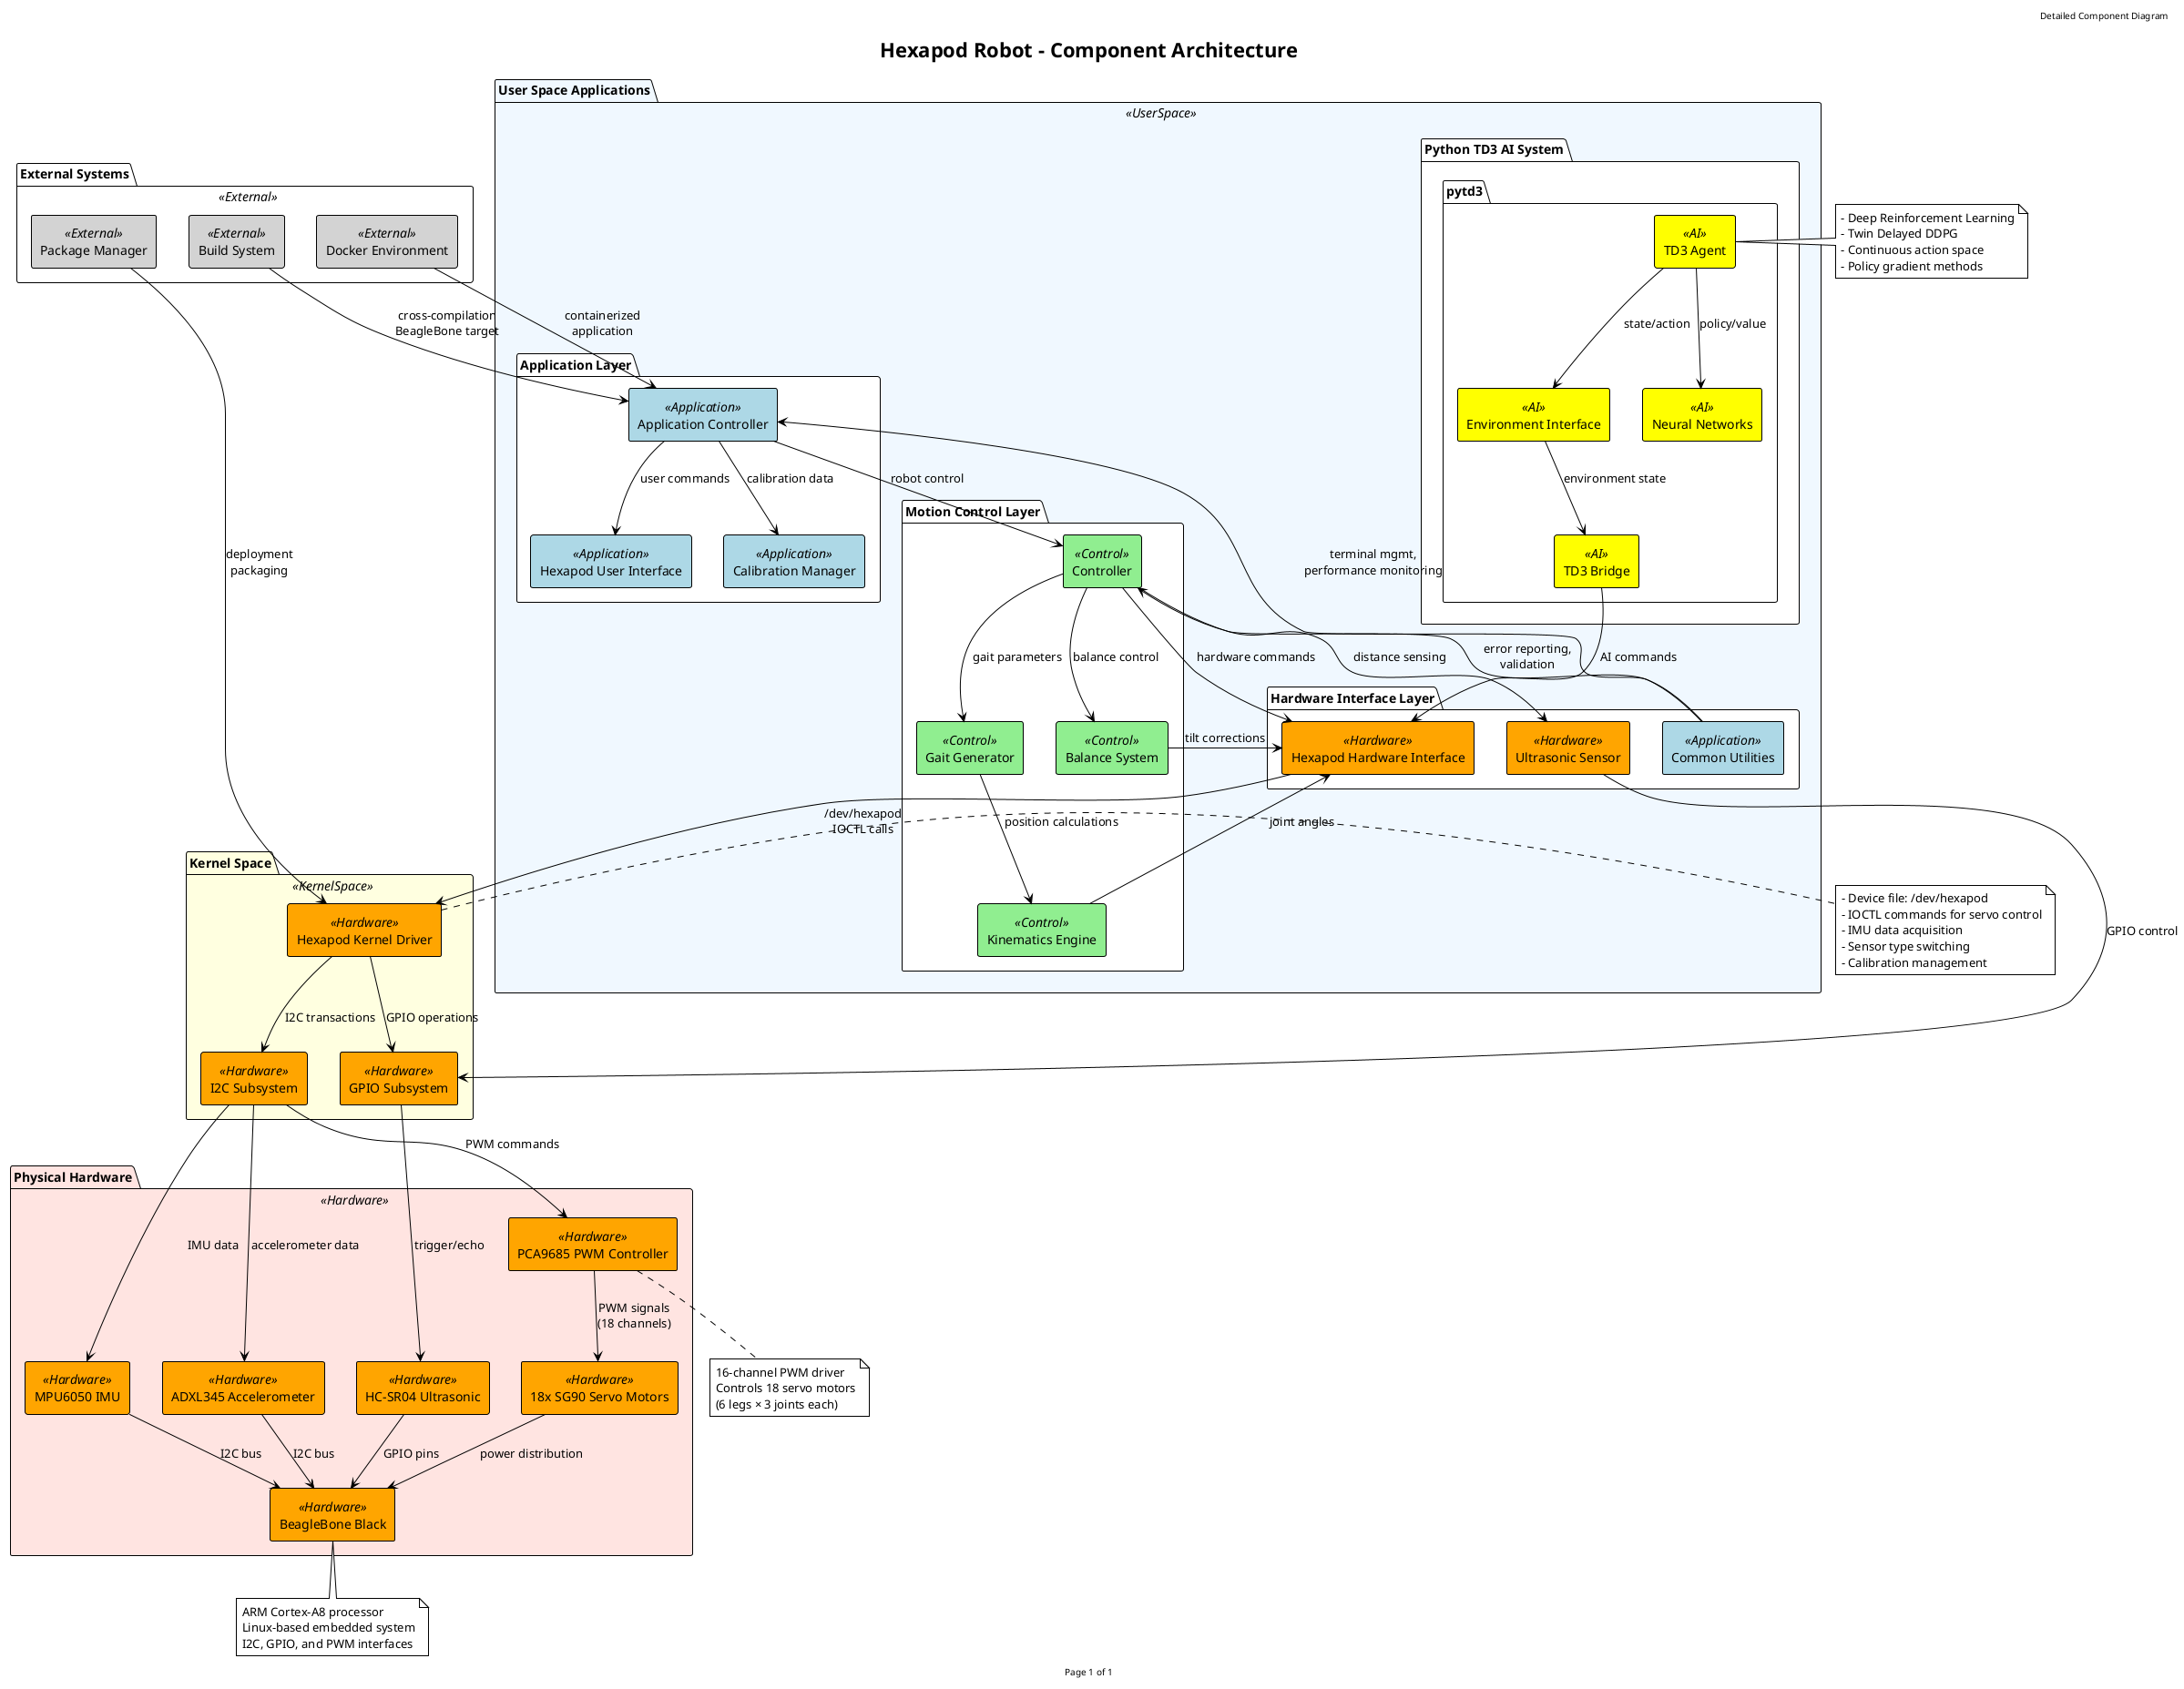 /'
 * Hexapod Project - A Reinforcement Learning-based Autonomous Hexapod
 * Copyright (C) 2025  Nguyen Trong Phuc
 *
 * This program is free software; you can redistribute it and/or modify
 * it under the terms of the GNU General Public License as published by
 * the Free Software Foundation; either version 2 of the License, or
 * (at your option) any later version.
 *
 * This program is distributed in the hope that it will be useful,
 * but WITHOUT ANY WARRANTY; without even the implied warranty of
 * MERCHANTABILITY or FITNESS FOR A PARTICULAR PURPOSE.  See the
 * GNU General Public License for more details.
 *
 * You should have received a copy of the GNU General Public License
 * along with this program; if not, write to the Free Software Foundation,
 * Inc., 51 Franklin Street, Fifth Floor, Boston, MA 02110-1301 USA.
 '/

@startuml component
!theme plain
skinparam componentStyle rectangle
skinparam backgroundColor White
skinparam component {
    BackgroundColor<<Application>> LightBlue
    BackgroundColor<<Control>> LightGreen
    BackgroundColor<<Hardware>> Orange
    BackgroundColor<<AI>> Yellow
    BackgroundColor<<External>> LightGray
}
skinparam package {
    BackgroundColor<<UserSpace>> AliceBlue
    BackgroundColor<<KernelSpace>> LightYellow
    BackgroundColor<<Hardware>> MistyRose
}

title Hexapod Robot - Component Architecture
header Detailed Component Diagram
footer Page 1 of 1

package "User Space Applications" <<UserSpace>> {
    
    package "Application Layer" {
        component [Application Controller] <<Application>> as AppCtrl
        component [Hexapod User Interface] <<Application>> as UI
        component [Calibration Manager] <<Application>> as CalMgr
    }
    
    package "Motion Control Layer" {
        component [Gait Generator] <<Control>> as GaitGen
        component [Kinematics Engine] <<Control>> as KinematicsEng
        component [Balance System] <<Control>> as BalSys
        component [Controller] <<Control>> as Ctrl
    }
    
    package "Hardware Interface Layer" {
        component [Hexapod Hardware Interface] <<Hardware>> as HexHW
        component [Ultrasonic Sensor] <<Hardware>> as USSensor
        component [Common Utilities] <<Application>> as CommonUtil
    }
    
    package "Python TD3 AI System" {
        package "pytd3" {
            component [TD3 Agent] <<AI>> as TD3Agent
            component [Environment Interface] <<AI>> as EnvInterface
            component [Neural Networks] <<AI>> as NeuralNets
            component [TD3 Bridge] <<AI>> as TD3Bridge
        }
    }
}

package "Kernel Space" <<KernelSpace>> {
    component [Hexapod Kernel Driver] <<Hardware>> as KernelDriver
    component [I2C Subsystem] <<Hardware>> as I2C
    component [GPIO Subsystem] <<Hardware>> as GPIO
}

package "Physical Hardware" <<Hardware>> {
    component [BeagleBone Black] <<Hardware>> as BBB
    component [PCA9685 PWM Controller] <<Hardware>> as PCA9685
    component [MPU6050 IMU] <<Hardware>> as MPU6050
    component [ADXL345 Accelerometer] <<Hardware>> as ADXL345
    component [HC-SR04 Ultrasonic] <<Hardware>> as HCSR04
    component [18x SG90 Servo Motors] <<Hardware>> as Servos
}

package "External Systems" <<External>> {
    component [Docker Environment] <<External>> as Docker
    component [Build System] <<External>> as BuildSys
    component [Package Manager] <<External>> as PkgMgr
}

' Application Layer Connections
AppCtrl --> UI : "user commands"
AppCtrl --> Ctrl : "robot control"
AppCtrl --> CalMgr : "calibration data"

' Control Layer Connections
Ctrl --> GaitGen : "gait parameters"
Ctrl --> BalSys : "balance control"
Ctrl --> HexHW : "hardware commands"
GaitGen --> KinematicsEng : "position calculations"
KinematicsEng --> HexHW : "joint angles"
BalSys --> HexHW : "tilt corrections"

' Hardware Interface Connections
HexHW --> KernelDriver : "/dev/hexapod\nIOCTL calls"
USSensor --> GPIO : "GPIO control"
Ctrl --> USSensor : "distance sensing"

' AI System Connections
TD3Agent --> EnvInterface : "state/action"
TD3Agent --> NeuralNets : "policy/value"
TD3Bridge --> HexHW : "AI commands"
EnvInterface --> TD3Bridge : "environment state"

' Kernel Connections
KernelDriver --> I2C : "I2C transactions"
KernelDriver --> GPIO : "GPIO operations"
I2C --> PCA9685 : "PWM commands"
I2C --> MPU6050 : "IMU data"
I2C --> ADXL345 : "accelerometer data"
GPIO --> HCSR04 : "trigger/echo"

' Hardware Connections
PCA9685 --> Servos : "PWM signals\n(18 channels)"
MPU6050 --> BBB : "I2C bus"
ADXL345 --> BBB : "I2C bus"
HCSR04 --> BBB : "GPIO pins"
Servos --> BBB : "power distribution"

' External System Connections
Docker --> AppCtrl : "containerized\napplication"
BuildSys --> AppCtrl : "cross-compilation\nBeagleBone target"
PkgMgr --> KernelDriver : "deployment\npackaging"

' Common Utilities Connections
CommonUtil --> AppCtrl : "terminal mgmt,\nperformance monitoring"
CommonUtil --> Ctrl : "error reporting,\nvalidation"

' Notes for key components
note right of KernelDriver
  - Device file: /dev/hexapod
  - IOCTL commands for servo control
  - IMU data acquisition
  - Sensor type switching
  - Calibration management
end note

note right of TD3Agent
  - Deep Reinforcement Learning
  - Twin Delayed DDPG
  - Continuous action space
  - Policy gradient methods
end note

note bottom of PCA9685
  16-channel PWM driver
  Controls 18 servo motors
  (6 legs × 3 joints each)
end note

note bottom of BBB
  ARM Cortex-A8 processor
  Linux-based embedded system
  I2C, GPIO, and PWM interfaces
end note

@enduml
